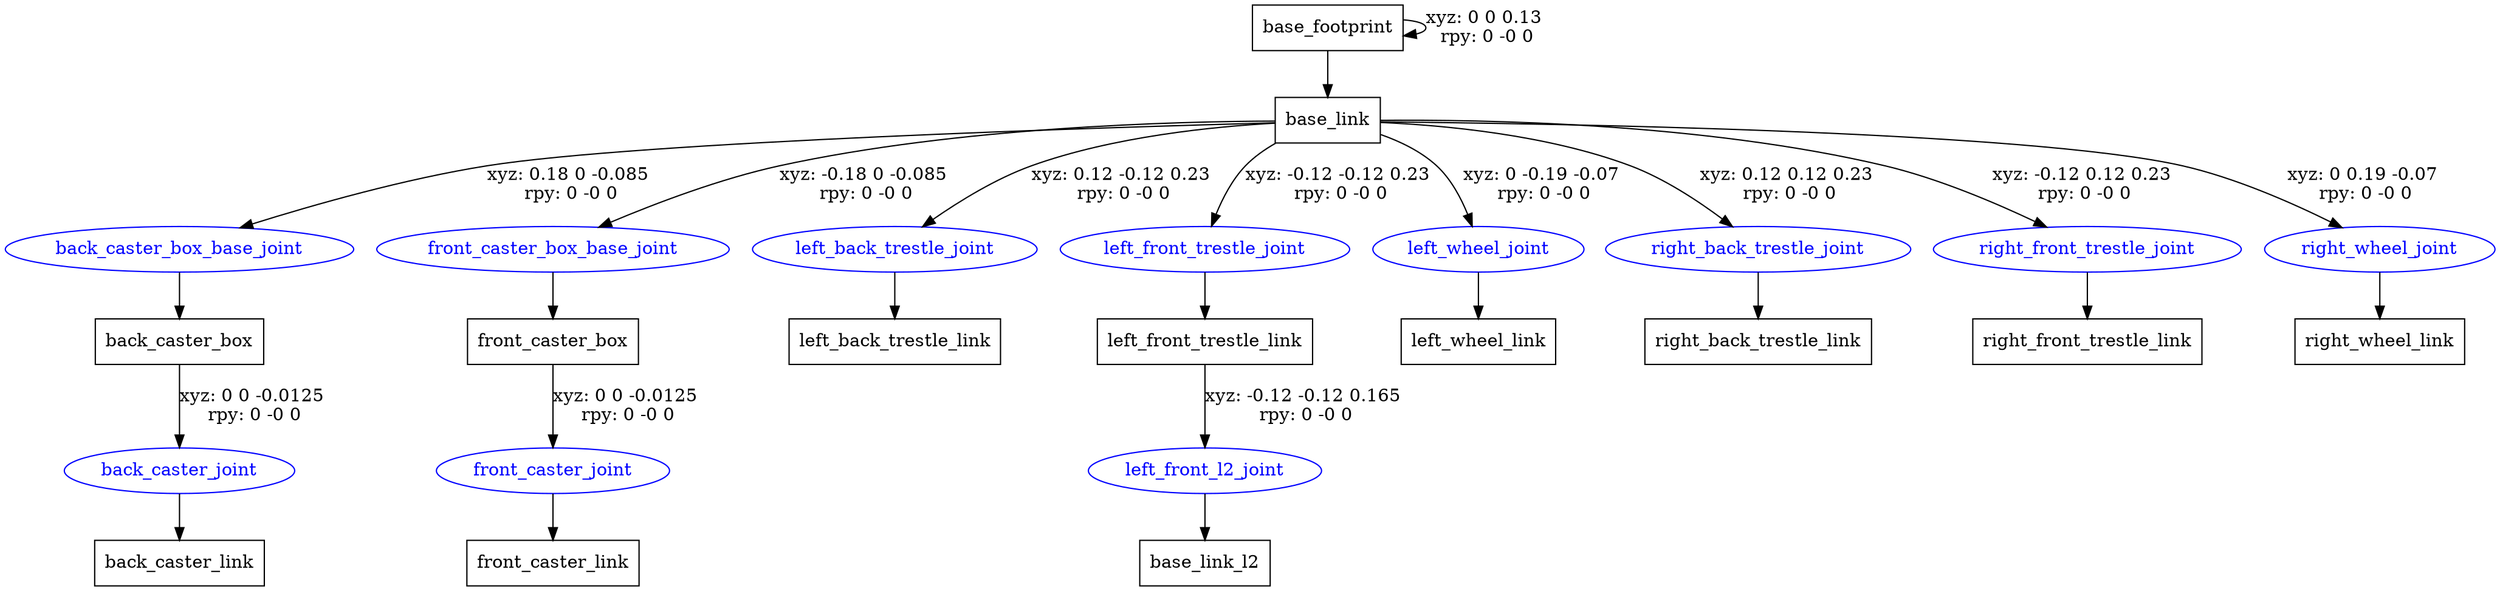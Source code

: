 digraph G {
node [shape=box];
"base_footprint" [label="base_footprint"];
"base_link" [label="base_link"];
"back_caster_box" [label="back_caster_box"];
"back_caster_link" [label="back_caster_link"];
"front_caster_box" [label="front_caster_box"];
"front_caster_link" [label="front_caster_link"];
"left_back_trestle_link" [label="left_back_trestle_link"];
"left_front_trestle_link" [label="left_front_trestle_link"];
"base_link_l2" [label="base_link_l2"];
"left_wheel_link" [label="left_wheel_link"];
"right_back_trestle_link" [label="right_back_trestle_link"];
"right_front_trestle_link" [label="right_front_trestle_link"];
"right_wheel_link" [label="right_wheel_link"];
node [shape=ellipse, color=blue, fontcolor=blue];
"base_footprint" -> "base_footprint" [label="xyz: 0 0 0.13 \nrpy: 0 -0 0"]
"base_footprint" -> "base_link"
"base_link" -> "back_caster_box_base_joint" [label="xyz: 0.18 0 -0.085 \nrpy: 0 -0 0"]
"back_caster_box_base_joint" -> "back_caster_box"
"back_caster_box" -> "back_caster_joint" [label="xyz: 0 0 -0.0125 \nrpy: 0 -0 0"]
"back_caster_joint" -> "back_caster_link"
"base_link" -> "front_caster_box_base_joint" [label="xyz: -0.18 0 -0.085 \nrpy: 0 -0 0"]
"front_caster_box_base_joint" -> "front_caster_box"
"front_caster_box" -> "front_caster_joint" [label="xyz: 0 0 -0.0125 \nrpy: 0 -0 0"]
"front_caster_joint" -> "front_caster_link"
"base_link" -> "left_back_trestle_joint" [label="xyz: 0.12 -0.12 0.23 \nrpy: 0 -0 0"]
"left_back_trestle_joint" -> "left_back_trestle_link"
"base_link" -> "left_front_trestle_joint" [label="xyz: -0.12 -0.12 0.23 \nrpy: 0 -0 0"]
"left_front_trestle_joint" -> "left_front_trestle_link"
"left_front_trestle_link" -> "left_front_l2_joint" [label="xyz: -0.12 -0.12 0.165 \nrpy: 0 -0 0"]
"left_front_l2_joint" -> "base_link_l2"
"base_link" -> "left_wheel_joint" [label="xyz: 0 -0.19 -0.07 \nrpy: 0 -0 0"]
"left_wheel_joint" -> "left_wheel_link"
"base_link" -> "right_back_trestle_joint" [label="xyz: 0.12 0.12 0.23 \nrpy: 0 -0 0"]
"right_back_trestle_joint" -> "right_back_trestle_link"
"base_link" -> "right_front_trestle_joint" [label="xyz: -0.12 0.12 0.23 \nrpy: 0 -0 0"]
"right_front_trestle_joint" -> "right_front_trestle_link"
"base_link" -> "right_wheel_joint" [label="xyz: 0 0.19 -0.07 \nrpy: 0 -0 0"]
"right_wheel_joint" -> "right_wheel_link"
}
